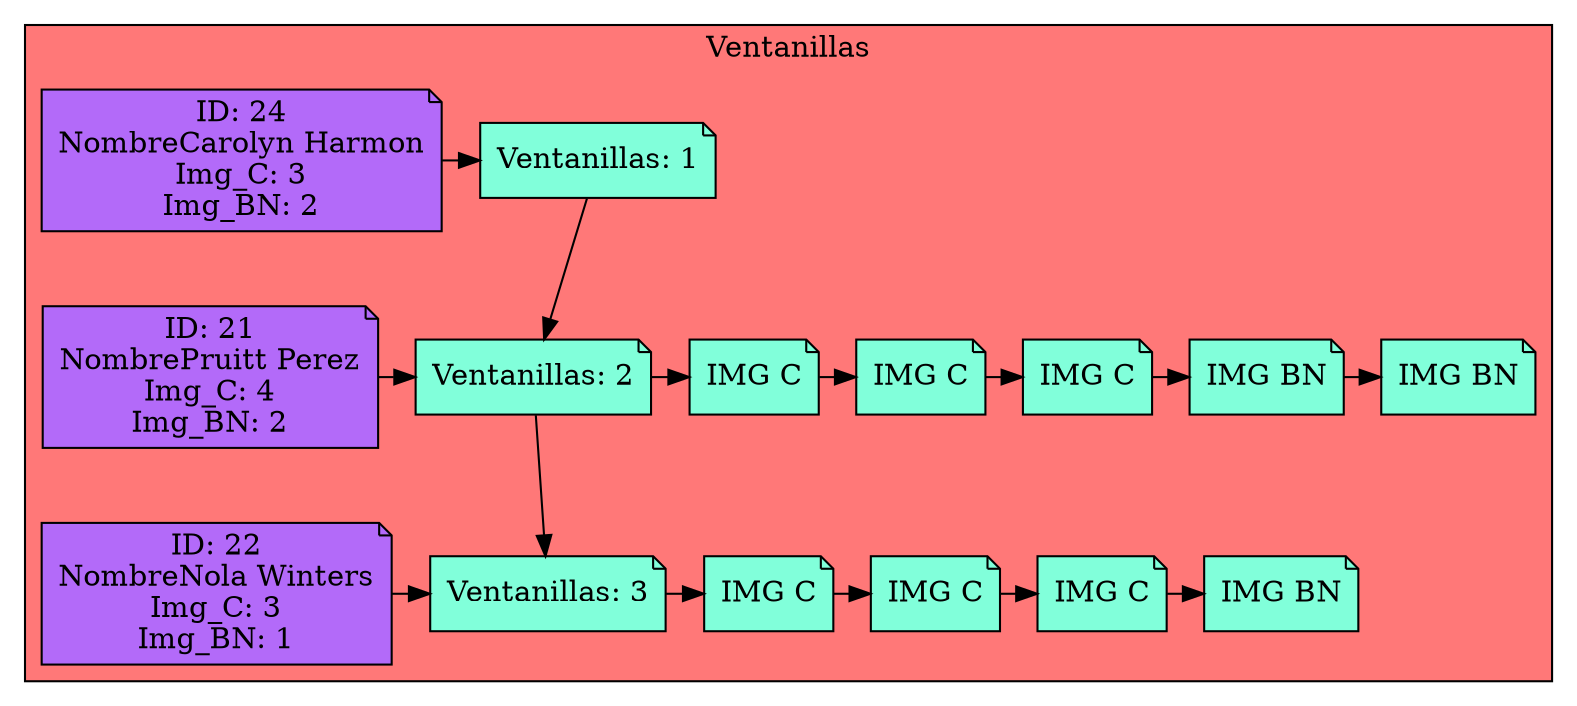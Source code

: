 digraph L {
node[shape=note fillcolor="#A181FF" style =filled]
subgraph cluster_p{
    label= " Ventanillas "
    bgcolor = "#FF7878"
Nodo776700275[label="Ventanillas: 1",fillcolor="#81FFDA",group=1]
Nodo118394766[label="Ventanillas: 2",fillcolor="#81FFDA",group=2]
Nodo1259014228[label="Ventanillas: 3",fillcolor="#81FFDA",group=3]

Nodo776700275 -> Nodo118394766

Cliente1092572064[label="ID: 24
NombreCarolyn Harmon
Img_C: 3
Img_BN: 2",fillcolor="#B36AF9",group=1]
Cliente1092572064-> Nodo776700275
{rank=same;Nodo776700275,Cliente1092572064}
Nodo118394766 -> Nodo1259014228

Cliente1764696127[label="ID: 21
NombrePruitt Perez
Img_C: 4
Img_BN: 2",fillcolor="#B36AF9",group=2]
Cliente1764696127-> Nodo118394766
Nodo728885526[label="IMG C",fillcolor="#81FFDA"]
Nodo1636506029[label="IMG C",fillcolor="#81FFDA"]
Nodo898694235[label="IMG C",fillcolor="#81FFDA"]
Nodo873610597[label="IMG BN",fillcolor="#81FFDA"]
Nodo348984985[label="IMG BN",fillcolor="#81FFDA"]
Nodo728885526 -> Nodo1636506029
Nodo1636506029 -> Nodo898694235
Nodo898694235 -> Nodo873610597
Nodo873610597 -> Nodo348984985

Nodo118394766 -> Nodo728885526

{rank=same;Nodo118394766,Cliente1764696127,Nodo728885526,Nodo1636506029,Nodo898694235,Nodo873610597,Nodo348984985}
Cliente2005435445[label="ID: 22
NombreNola Winters
Img_C: 3
Img_BN: 1",fillcolor="#B36AF9",group=3]
Cliente2005435445-> Nodo1259014228
Nodo922511709[label="IMG C",fillcolor="#81FFDA"]
Nodo758348212[label="IMG C",fillcolor="#81FFDA"]
Nodo60292059[label="IMG C",fillcolor="#81FFDA"]
Nodo1497845528[label="IMG BN",fillcolor="#81FFDA"]
Nodo922511709 -> Nodo758348212
Nodo758348212 -> Nodo60292059
Nodo60292059 -> Nodo1497845528

Nodo1259014228 -> Nodo922511709

{rank=same;Nodo1259014228,Cliente2005435445,Nodo922511709,Nodo758348212,Nodo60292059,Nodo1497845528}}}